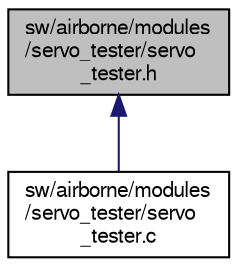 digraph "sw/airborne/modules/servo_tester/servo_tester.h"
{
  edge [fontname="FreeSans",fontsize="10",labelfontname="FreeSans",labelfontsize="10"];
  node [fontname="FreeSans",fontsize="10",shape=record];
  Node1 [label="sw/airborne/modules\l/servo_tester/servo\l_tester.h",height=0.2,width=0.4,color="black", fillcolor="grey75", style="filled", fontcolor="black"];
  Node1 -> Node2 [dir="back",color="midnightblue",fontsize="10",style="solid",fontname="FreeSans"];
  Node2 [label="sw/airborne/modules\l/servo_tester/servo\l_tester.c",height=0.2,width=0.4,color="black", fillcolor="white", style="filled",URL="$servo__tester_8c.html",tooltip="Module that has a setting to change the input to a servo Call the servo that you want to test SERVO_T..."];
}
